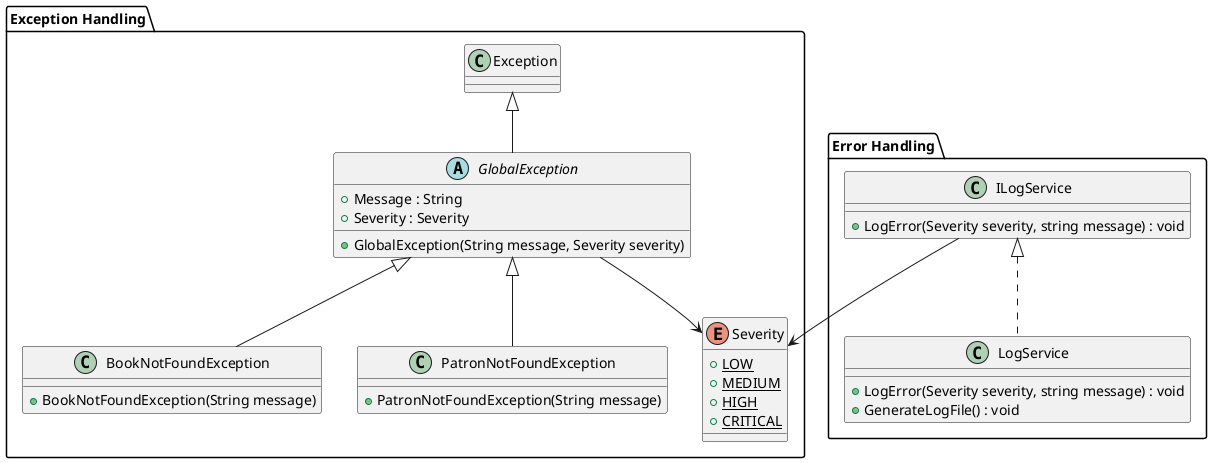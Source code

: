 @startuml

package "Exception Handling" {
    enum Severity {
        {static} + LOW
        {static} + MEDIUM
        {static} + HIGH
        {static} + CRITICAL
    }

    abstract class GlobalException {
        + Message : String
        + Severity : Severity
        + GlobalException(String message, Severity severity)
    }

    class BookNotFoundException {
        + BookNotFoundException(String message)
    }

    class PatronNotFoundException {
        + PatronNotFoundException(String message)
    }

    Exception <|-- GlobalException
    GlobalException <|-- BookNotFoundException
    GlobalException <|-- PatronNotFoundException
    GlobalException --> Severity
}

package "Error Handling" {
    class ILogService {
        + LogError(Severity severity, string message) : void
    }

    class LogService implements ILogService {
        + LogError(Severity severity, string message) : void
        + GenerateLogFile() : void
    }

    ILogService --> Severity
}

@enduml
